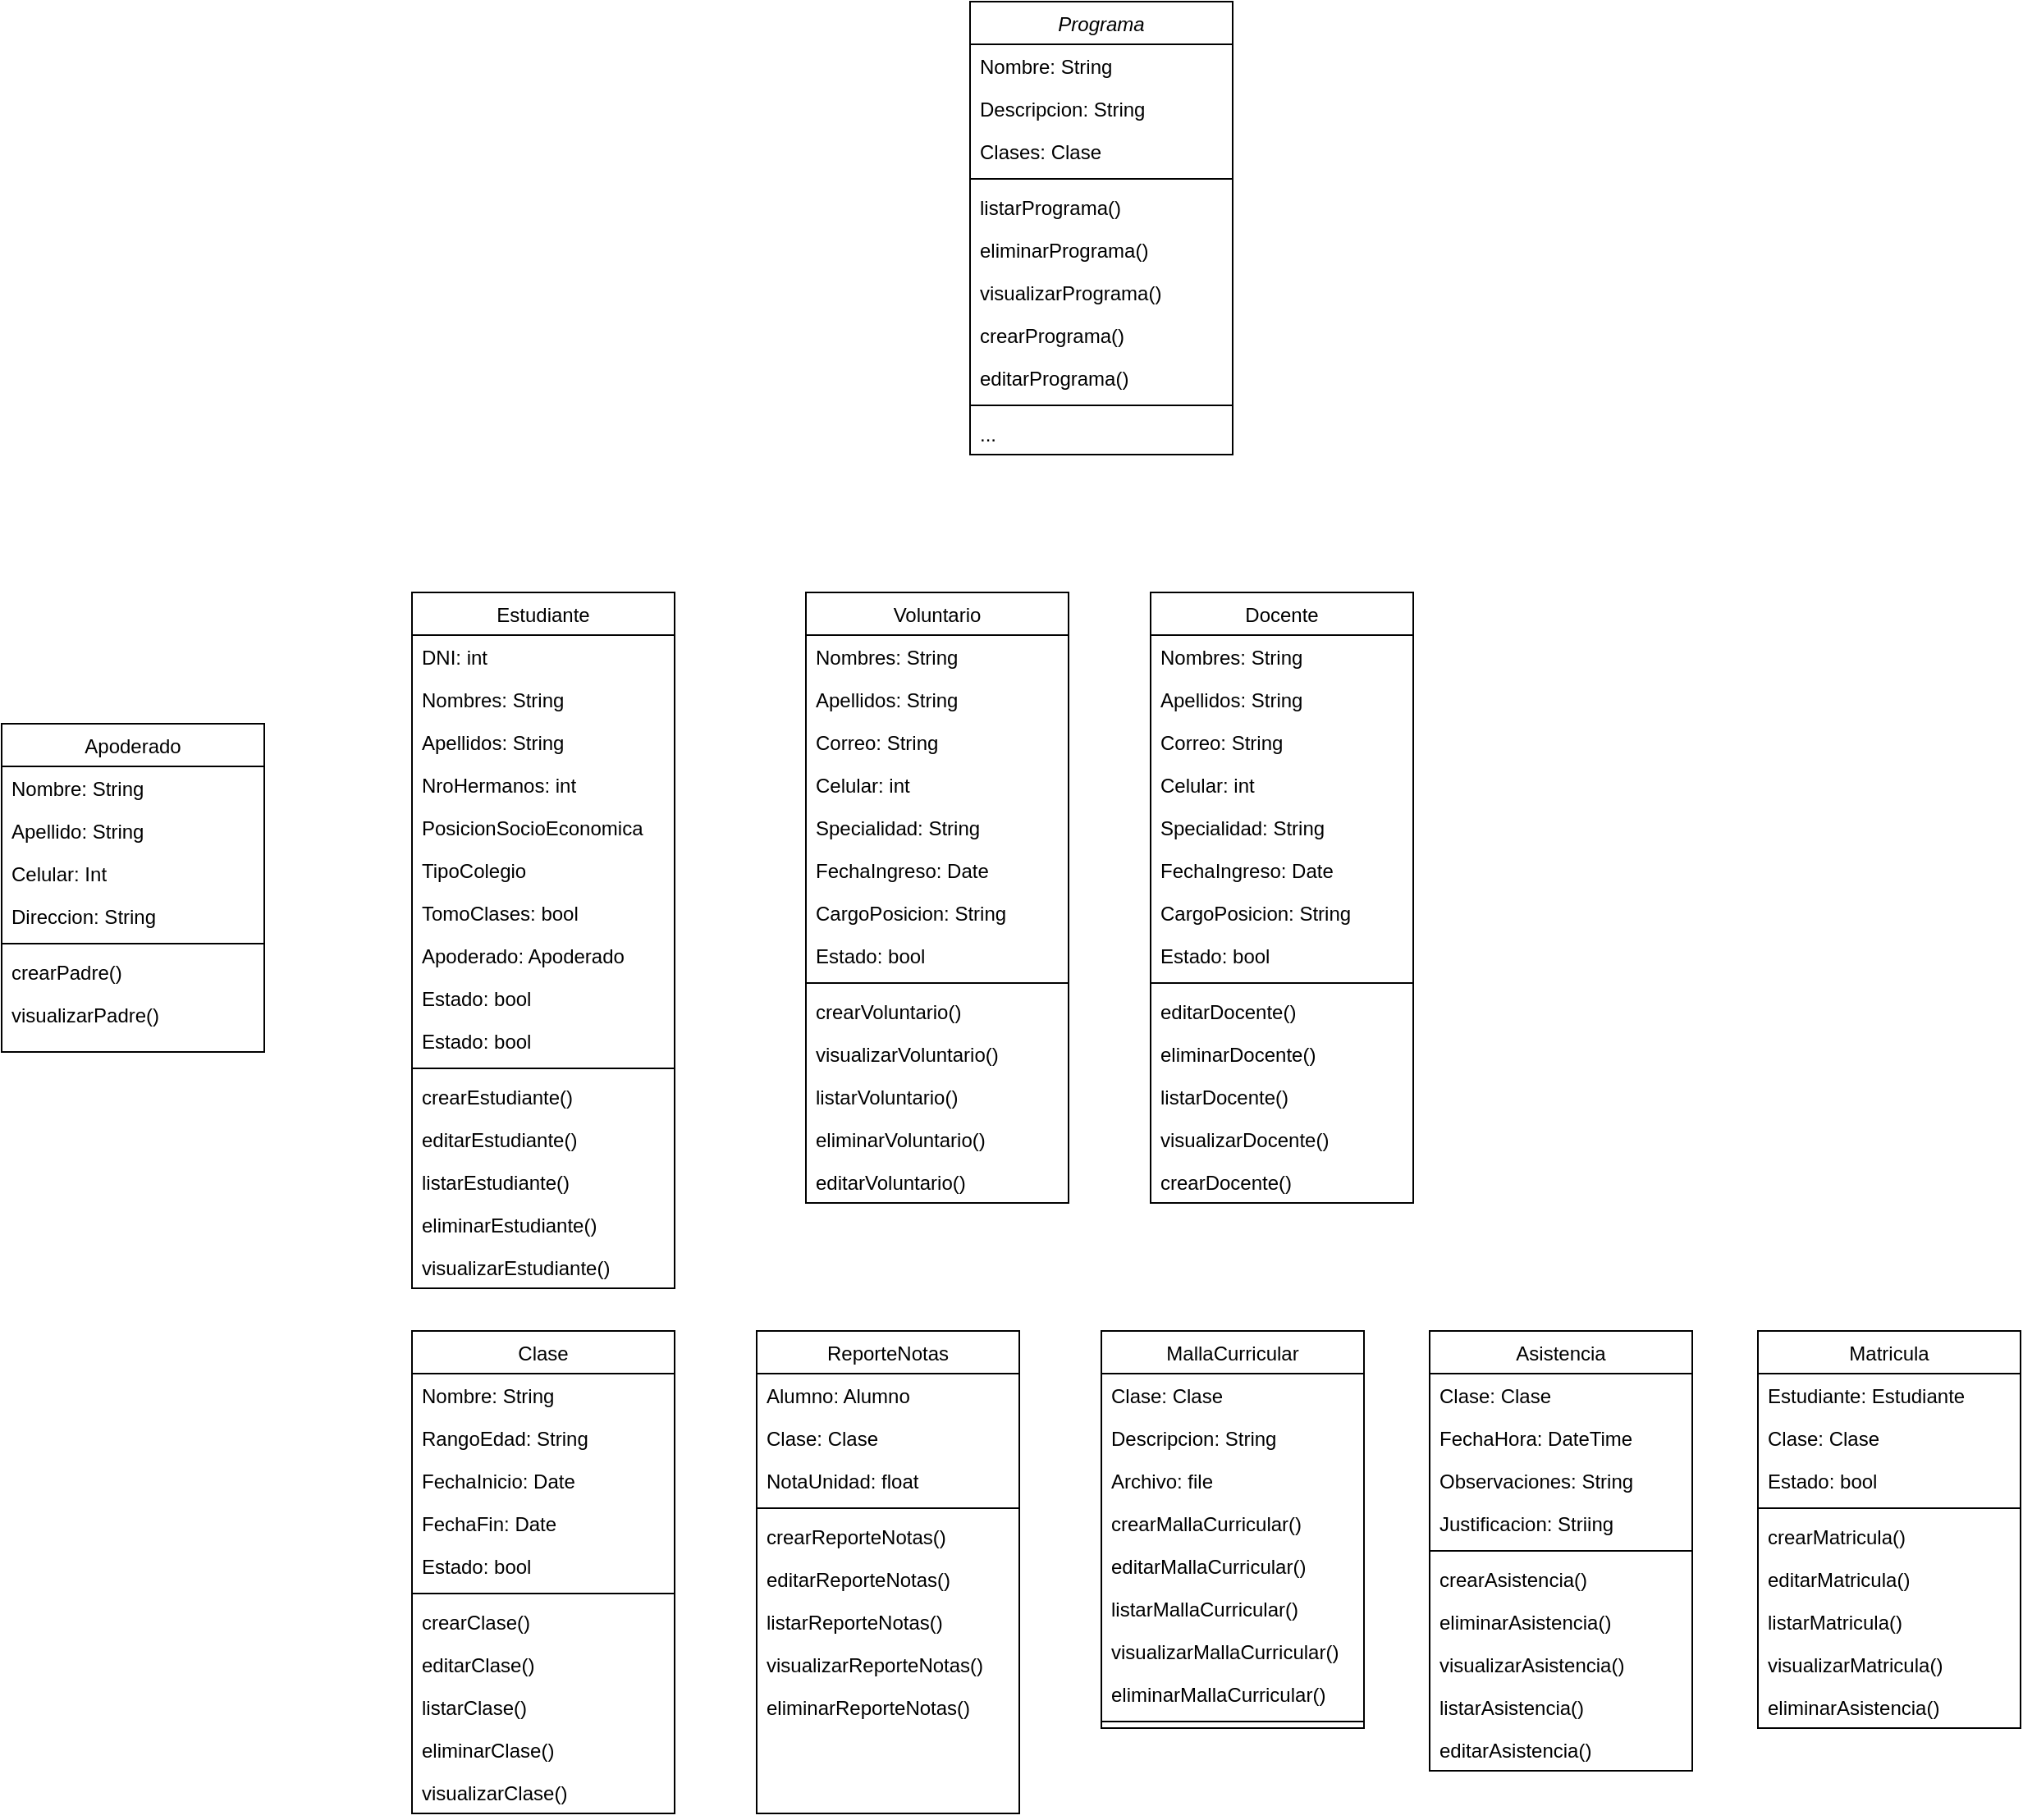 <mxfile version="22.1.7" type="github">
  <diagram id="C5RBs43oDa-KdzZeNtuy" name="Page-1">
    <mxGraphModel dx="1877" dy="1691" grid="1" gridSize="10" guides="1" tooltips="1" connect="1" arrows="1" fold="1" page="1" pageScale="1" pageWidth="827" pageHeight="1169" math="0" shadow="0">
      <root>
        <mxCell id="WIyWlLk6GJQsqaUBKTNV-0" />
        <mxCell id="WIyWlLk6GJQsqaUBKTNV-1" parent="WIyWlLk6GJQsqaUBKTNV-0" />
        <mxCell id="zkfFHV4jXpPFQw0GAbJ--0" value="Programa" style="swimlane;fontStyle=2;align=center;verticalAlign=top;childLayout=stackLayout;horizontal=1;startSize=26;horizontalStack=0;resizeParent=1;resizeLast=0;collapsible=1;marginBottom=0;rounded=0;shadow=0;strokeWidth=1;" parent="WIyWlLk6GJQsqaUBKTNV-1" vertex="1">
          <mxGeometry x="360" y="-110" width="160" height="276" as="geometry">
            <mxRectangle x="230" y="140" width="160" height="26" as="alternateBounds" />
          </mxGeometry>
        </mxCell>
        <mxCell id="zkfFHV4jXpPFQw0GAbJ--1" value="Nombre: String" style="text;align=left;verticalAlign=top;spacingLeft=4;spacingRight=4;overflow=hidden;rotatable=0;points=[[0,0.5],[1,0.5]];portConstraint=eastwest;" parent="zkfFHV4jXpPFQw0GAbJ--0" vertex="1">
          <mxGeometry y="26" width="160" height="26" as="geometry" />
        </mxCell>
        <mxCell id="zkfFHV4jXpPFQw0GAbJ--3" value="Descripcion: String" style="text;align=left;verticalAlign=top;spacingLeft=4;spacingRight=4;overflow=hidden;rotatable=0;points=[[0,0.5],[1,0.5]];portConstraint=eastwest;rounded=0;shadow=0;html=0;" parent="zkfFHV4jXpPFQw0GAbJ--0" vertex="1">
          <mxGeometry y="52" width="160" height="26" as="geometry" />
        </mxCell>
        <mxCell id="zkfFHV4jXpPFQw0GAbJ--2" value="Clases: Clase" style="text;align=left;verticalAlign=top;spacingLeft=4;spacingRight=4;overflow=hidden;rotatable=0;points=[[0,0.5],[1,0.5]];portConstraint=eastwest;rounded=0;shadow=0;html=0;" parent="zkfFHV4jXpPFQw0GAbJ--0" vertex="1">
          <mxGeometry y="78" width="160" height="26" as="geometry" />
        </mxCell>
        <mxCell id="zkfFHV4jXpPFQw0GAbJ--4" value="" style="line;html=1;strokeWidth=1;align=left;verticalAlign=middle;spacingTop=-1;spacingLeft=3;spacingRight=3;rotatable=0;labelPosition=right;points=[];portConstraint=eastwest;" parent="zkfFHV4jXpPFQw0GAbJ--0" vertex="1">
          <mxGeometry y="104" width="160" height="8" as="geometry" />
        </mxCell>
        <mxCell id="YdkDz7YXGPAaVxcvAb31-112" value="listarPrograma()" style="text;align=left;verticalAlign=top;spacingLeft=4;spacingRight=4;overflow=hidden;rotatable=0;points=[[0,0.5],[1,0.5]];portConstraint=eastwest;" vertex="1" parent="zkfFHV4jXpPFQw0GAbJ--0">
          <mxGeometry y="112" width="160" height="26" as="geometry" />
        </mxCell>
        <mxCell id="YdkDz7YXGPAaVxcvAb31-111" value="eliminarPrograma()" style="text;align=left;verticalAlign=top;spacingLeft=4;spacingRight=4;overflow=hidden;rotatable=0;points=[[0,0.5],[1,0.5]];portConstraint=eastwest;" vertex="1" parent="zkfFHV4jXpPFQw0GAbJ--0">
          <mxGeometry y="138" width="160" height="26" as="geometry" />
        </mxCell>
        <mxCell id="YdkDz7YXGPAaVxcvAb31-113" value="visualizarPrograma()" style="text;align=left;verticalAlign=top;spacingLeft=4;spacingRight=4;overflow=hidden;rotatable=0;points=[[0,0.5],[1,0.5]];portConstraint=eastwest;" vertex="1" parent="zkfFHV4jXpPFQw0GAbJ--0">
          <mxGeometry y="164" width="160" height="26" as="geometry" />
        </mxCell>
        <mxCell id="zkfFHV4jXpPFQw0GAbJ--5" value="crearPrograma()" style="text;align=left;verticalAlign=top;spacingLeft=4;spacingRight=4;overflow=hidden;rotatable=0;points=[[0,0.5],[1,0.5]];portConstraint=eastwest;" parent="zkfFHV4jXpPFQw0GAbJ--0" vertex="1">
          <mxGeometry y="190" width="160" height="26" as="geometry" />
        </mxCell>
        <mxCell id="YdkDz7YXGPAaVxcvAb31-110" value="editarPrograma()" style="text;align=left;verticalAlign=top;spacingLeft=4;spacingRight=4;overflow=hidden;rotatable=0;points=[[0,0.5],[1,0.5]];portConstraint=eastwest;" vertex="1" parent="zkfFHV4jXpPFQw0GAbJ--0">
          <mxGeometry y="216" width="160" height="26" as="geometry" />
        </mxCell>
        <mxCell id="YdkDz7YXGPAaVxcvAb31-114" value="" style="line;html=1;strokeWidth=1;align=left;verticalAlign=middle;spacingTop=-1;spacingLeft=3;spacingRight=3;rotatable=0;labelPosition=right;points=[];portConstraint=eastwest;" vertex="1" parent="zkfFHV4jXpPFQw0GAbJ--0">
          <mxGeometry y="242" width="160" height="8" as="geometry" />
        </mxCell>
        <mxCell id="YdkDz7YXGPAaVxcvAb31-115" value="..." style="text;align=left;verticalAlign=top;spacingLeft=4;spacingRight=4;overflow=hidden;rotatable=0;points=[[0,0.5],[1,0.5]];portConstraint=eastwest;" vertex="1" parent="zkfFHV4jXpPFQw0GAbJ--0">
          <mxGeometry y="250" width="160" height="26" as="geometry" />
        </mxCell>
        <mxCell id="zkfFHV4jXpPFQw0GAbJ--6" value="Estudiante" style="swimlane;fontStyle=0;align=center;verticalAlign=top;childLayout=stackLayout;horizontal=1;startSize=26;horizontalStack=0;resizeParent=1;resizeLast=0;collapsible=1;marginBottom=0;rounded=0;shadow=0;strokeWidth=1;" parent="WIyWlLk6GJQsqaUBKTNV-1" vertex="1">
          <mxGeometry x="20" y="250" width="160" height="424" as="geometry">
            <mxRectangle x="20" y="250" width="160" height="26" as="alternateBounds" />
          </mxGeometry>
        </mxCell>
        <mxCell id="YdkDz7YXGPAaVxcvAb31-109" value="DNI: int" style="text;align=left;verticalAlign=top;spacingLeft=4;spacingRight=4;overflow=hidden;rotatable=0;points=[[0,0.5],[1,0.5]];portConstraint=eastwest;" vertex="1" parent="zkfFHV4jXpPFQw0GAbJ--6">
          <mxGeometry y="26" width="160" height="26" as="geometry" />
        </mxCell>
        <mxCell id="zkfFHV4jXpPFQw0GAbJ--7" value="Nombres: String" style="text;align=left;verticalAlign=top;spacingLeft=4;spacingRight=4;overflow=hidden;rotatable=0;points=[[0,0.5],[1,0.5]];portConstraint=eastwest;" parent="zkfFHV4jXpPFQw0GAbJ--6" vertex="1">
          <mxGeometry y="52" width="160" height="26" as="geometry" />
        </mxCell>
        <mxCell id="YdkDz7YXGPAaVxcvAb31-14" value="Apellidos: String" style="text;align=left;verticalAlign=top;spacingLeft=4;spacingRight=4;overflow=hidden;rotatable=0;points=[[0,0.5],[1,0.5]];portConstraint=eastwest;rounded=0;shadow=0;html=0;" vertex="1" parent="zkfFHV4jXpPFQw0GAbJ--6">
          <mxGeometry y="78" width="160" height="26" as="geometry" />
        </mxCell>
        <mxCell id="YdkDz7YXGPAaVxcvAb31-13" value="NroHermanos: int" style="text;align=left;verticalAlign=top;spacingLeft=4;spacingRight=4;overflow=hidden;rotatable=0;points=[[0,0.5],[1,0.5]];portConstraint=eastwest;rounded=0;shadow=0;html=0;" vertex="1" parent="zkfFHV4jXpPFQw0GAbJ--6">
          <mxGeometry y="104" width="160" height="26" as="geometry" />
        </mxCell>
        <mxCell id="YdkDz7YXGPAaVxcvAb31-15" value="PosicionSocioEconomica" style="text;align=left;verticalAlign=top;spacingLeft=4;spacingRight=4;overflow=hidden;rotatable=0;points=[[0,0.5],[1,0.5]];portConstraint=eastwest;rounded=0;shadow=0;html=0;" vertex="1" parent="zkfFHV4jXpPFQw0GAbJ--6">
          <mxGeometry y="130" width="160" height="26" as="geometry" />
        </mxCell>
        <mxCell id="zkfFHV4jXpPFQw0GAbJ--8" value="TipoColegio" style="text;align=left;verticalAlign=top;spacingLeft=4;spacingRight=4;overflow=hidden;rotatable=0;points=[[0,0.5],[1,0.5]];portConstraint=eastwest;rounded=0;shadow=0;html=0;" parent="zkfFHV4jXpPFQw0GAbJ--6" vertex="1">
          <mxGeometry y="156" width="160" height="26" as="geometry" />
        </mxCell>
        <mxCell id="YdkDz7YXGPAaVxcvAb31-17" value="TomoClases: bool" style="text;align=left;verticalAlign=top;spacingLeft=4;spacingRight=4;overflow=hidden;rotatable=0;points=[[0,0.5],[1,0.5]];portConstraint=eastwest;rounded=0;shadow=0;html=0;" vertex="1" parent="zkfFHV4jXpPFQw0GAbJ--6">
          <mxGeometry y="182" width="160" height="26" as="geometry" />
        </mxCell>
        <mxCell id="YdkDz7YXGPAaVxcvAb31-18" value="Apoderado: Apoderado" style="text;align=left;verticalAlign=top;spacingLeft=4;spacingRight=4;overflow=hidden;rotatable=0;points=[[0,0.5],[1,0.5]];portConstraint=eastwest;rounded=0;shadow=0;html=0;" vertex="1" parent="zkfFHV4jXpPFQw0GAbJ--6">
          <mxGeometry y="208" width="160" height="26" as="geometry" />
        </mxCell>
        <mxCell id="YdkDz7YXGPAaVxcvAb31-19" value="Estado: bool" style="text;align=left;verticalAlign=top;spacingLeft=4;spacingRight=4;overflow=hidden;rotatable=0;points=[[0,0.5],[1,0.5]];portConstraint=eastwest;rounded=0;shadow=0;html=0;" vertex="1" parent="zkfFHV4jXpPFQw0GAbJ--6">
          <mxGeometry y="234" width="160" height="26" as="geometry" />
        </mxCell>
        <mxCell id="YdkDz7YXGPAaVxcvAb31-140" value="Estado: bool" style="text;align=left;verticalAlign=top;spacingLeft=4;spacingRight=4;overflow=hidden;rotatable=0;points=[[0,0.5],[1,0.5]];portConstraint=eastwest;rounded=0;shadow=0;html=0;" vertex="1" parent="zkfFHV4jXpPFQw0GAbJ--6">
          <mxGeometry y="260" width="160" height="26" as="geometry" />
        </mxCell>
        <mxCell id="zkfFHV4jXpPFQw0GAbJ--9" value="" style="line;html=1;strokeWidth=1;align=left;verticalAlign=middle;spacingTop=-1;spacingLeft=3;spacingRight=3;rotatable=0;labelPosition=right;points=[];portConstraint=eastwest;" parent="zkfFHV4jXpPFQw0GAbJ--6" vertex="1">
          <mxGeometry y="286" width="160" height="8" as="geometry" />
        </mxCell>
        <mxCell id="YdkDz7YXGPAaVxcvAb31-120" value="crearEstudiante()" style="text;align=left;verticalAlign=top;spacingLeft=4;spacingRight=4;overflow=hidden;rotatable=0;points=[[0,0.5],[1,0.5]];portConstraint=eastwest;" vertex="1" parent="zkfFHV4jXpPFQw0GAbJ--6">
          <mxGeometry y="294" width="160" height="26" as="geometry" />
        </mxCell>
        <mxCell id="YdkDz7YXGPAaVxcvAb31-122" value="editarEstudiante()" style="text;align=left;verticalAlign=top;spacingLeft=4;spacingRight=4;overflow=hidden;rotatable=0;points=[[0,0.5],[1,0.5]];portConstraint=eastwest;" vertex="1" parent="zkfFHV4jXpPFQw0GAbJ--6">
          <mxGeometry y="320" width="160" height="26" as="geometry" />
        </mxCell>
        <mxCell id="zkfFHV4jXpPFQw0GAbJ--11" value="listarEstudiante()" style="text;align=left;verticalAlign=top;spacingLeft=4;spacingRight=4;overflow=hidden;rotatable=0;points=[[0,0.5],[1,0.5]];portConstraint=eastwest;" parent="zkfFHV4jXpPFQw0GAbJ--6" vertex="1">
          <mxGeometry y="346" width="160" height="26" as="geometry" />
        </mxCell>
        <mxCell id="YdkDz7YXGPAaVxcvAb31-121" value="eliminarEstudiante()" style="text;align=left;verticalAlign=top;spacingLeft=4;spacingRight=4;overflow=hidden;rotatable=0;points=[[0,0.5],[1,0.5]];portConstraint=eastwest;" vertex="1" parent="zkfFHV4jXpPFQw0GAbJ--6">
          <mxGeometry y="372" width="160" height="26" as="geometry" />
        </mxCell>
        <mxCell id="YdkDz7YXGPAaVxcvAb31-124" value="visualizarEstudiante()" style="text;align=left;verticalAlign=top;spacingLeft=4;spacingRight=4;overflow=hidden;rotatable=0;points=[[0,0.5],[1,0.5]];portConstraint=eastwest;" vertex="1" parent="zkfFHV4jXpPFQw0GAbJ--6">
          <mxGeometry y="398" width="160" height="26" as="geometry" />
        </mxCell>
        <mxCell id="zkfFHV4jXpPFQw0GAbJ--17" value="Clase" style="swimlane;fontStyle=0;align=center;verticalAlign=top;childLayout=stackLayout;horizontal=1;startSize=26;horizontalStack=0;resizeParent=1;resizeLast=0;collapsible=1;marginBottom=0;rounded=0;shadow=0;strokeWidth=1;" parent="WIyWlLk6GJQsqaUBKTNV-1" vertex="1">
          <mxGeometry x="20" y="700" width="160" height="294" as="geometry">
            <mxRectangle x="550" y="140" width="160" height="26" as="alternateBounds" />
          </mxGeometry>
        </mxCell>
        <mxCell id="zkfFHV4jXpPFQw0GAbJ--18" value="Nombre: String" style="text;align=left;verticalAlign=top;spacingLeft=4;spacingRight=4;overflow=hidden;rotatable=0;points=[[0,0.5],[1,0.5]];portConstraint=eastwest;" parent="zkfFHV4jXpPFQw0GAbJ--17" vertex="1">
          <mxGeometry y="26" width="160" height="26" as="geometry" />
        </mxCell>
        <mxCell id="zkfFHV4jXpPFQw0GAbJ--19" value="RangoEdad: String" style="text;align=left;verticalAlign=top;spacingLeft=4;spacingRight=4;overflow=hidden;rotatable=0;points=[[0,0.5],[1,0.5]];portConstraint=eastwest;rounded=0;shadow=0;html=0;" parent="zkfFHV4jXpPFQw0GAbJ--17" vertex="1">
          <mxGeometry y="52" width="160" height="26" as="geometry" />
        </mxCell>
        <mxCell id="zkfFHV4jXpPFQw0GAbJ--20" value="FechaInicio: Date" style="text;align=left;verticalAlign=top;spacingLeft=4;spacingRight=4;overflow=hidden;rotatable=0;points=[[0,0.5],[1,0.5]];portConstraint=eastwest;rounded=0;shadow=0;html=0;" parent="zkfFHV4jXpPFQw0GAbJ--17" vertex="1">
          <mxGeometry y="78" width="160" height="26" as="geometry" />
        </mxCell>
        <mxCell id="zkfFHV4jXpPFQw0GAbJ--21" value="FechaFin: Date" style="text;align=left;verticalAlign=top;spacingLeft=4;spacingRight=4;overflow=hidden;rotatable=0;points=[[0,0.5],[1,0.5]];portConstraint=eastwest;rounded=0;shadow=0;html=0;" parent="zkfFHV4jXpPFQw0GAbJ--17" vertex="1">
          <mxGeometry y="104" width="160" height="26" as="geometry" />
        </mxCell>
        <mxCell id="zkfFHV4jXpPFQw0GAbJ--22" value="Estado: bool" style="text;align=left;verticalAlign=top;spacingLeft=4;spacingRight=4;overflow=hidden;rotatable=0;points=[[0,0.5],[1,0.5]];portConstraint=eastwest;rounded=0;shadow=0;html=0;" parent="zkfFHV4jXpPFQw0GAbJ--17" vertex="1">
          <mxGeometry y="130" width="160" height="26" as="geometry" />
        </mxCell>
        <mxCell id="zkfFHV4jXpPFQw0GAbJ--23" value="" style="line;html=1;strokeWidth=1;align=left;verticalAlign=middle;spacingTop=-1;spacingLeft=3;spacingRight=3;rotatable=0;labelPosition=right;points=[];portConstraint=eastwest;" parent="zkfFHV4jXpPFQw0GAbJ--17" vertex="1">
          <mxGeometry y="156" width="160" height="8" as="geometry" />
        </mxCell>
        <mxCell id="YdkDz7YXGPAaVxcvAb31-141" value="crearClase()" style="text;align=left;verticalAlign=top;spacingLeft=4;spacingRight=4;overflow=hidden;rotatable=0;points=[[0,0.5],[1,0.5]];portConstraint=eastwest;" vertex="1" parent="zkfFHV4jXpPFQw0GAbJ--17">
          <mxGeometry y="164" width="160" height="26" as="geometry" />
        </mxCell>
        <mxCell id="YdkDz7YXGPAaVxcvAb31-142" value="editarClase()" style="text;align=left;verticalAlign=top;spacingLeft=4;spacingRight=4;overflow=hidden;rotatable=0;points=[[0,0.5],[1,0.5]];portConstraint=eastwest;" vertex="1" parent="zkfFHV4jXpPFQw0GAbJ--17">
          <mxGeometry y="190" width="160" height="26" as="geometry" />
        </mxCell>
        <mxCell id="YdkDz7YXGPAaVxcvAb31-143" value="listarClase()" style="text;align=left;verticalAlign=top;spacingLeft=4;spacingRight=4;overflow=hidden;rotatable=0;points=[[0,0.5],[1,0.5]];portConstraint=eastwest;" vertex="1" parent="zkfFHV4jXpPFQw0GAbJ--17">
          <mxGeometry y="216" width="160" height="26" as="geometry" />
        </mxCell>
        <mxCell id="YdkDz7YXGPAaVxcvAb31-144" value="eliminarClase()" style="text;align=left;verticalAlign=top;spacingLeft=4;spacingRight=4;overflow=hidden;rotatable=0;points=[[0,0.5],[1,0.5]];portConstraint=eastwest;" vertex="1" parent="zkfFHV4jXpPFQw0GAbJ--17">
          <mxGeometry y="242" width="160" height="26" as="geometry" />
        </mxCell>
        <mxCell id="YdkDz7YXGPAaVxcvAb31-145" value="visualizarClase()" style="text;align=left;verticalAlign=top;spacingLeft=4;spacingRight=4;overflow=hidden;rotatable=0;points=[[0,0.5],[1,0.5]];portConstraint=eastwest;" vertex="1" parent="zkfFHV4jXpPFQw0GAbJ--17">
          <mxGeometry y="268" width="160" height="26" as="geometry" />
        </mxCell>
        <mxCell id="YdkDz7YXGPAaVxcvAb31-0" value="Voluntario" style="swimlane;fontStyle=0;align=center;verticalAlign=top;childLayout=stackLayout;horizontal=1;startSize=26;horizontalStack=0;resizeParent=1;resizeLast=0;collapsible=1;marginBottom=0;rounded=0;shadow=0;strokeWidth=1;" vertex="1" parent="WIyWlLk6GJQsqaUBKTNV-1">
          <mxGeometry x="260" y="250" width="160" height="372" as="geometry">
            <mxRectangle x="130" y="380" width="160" height="26" as="alternateBounds" />
          </mxGeometry>
        </mxCell>
        <mxCell id="YdkDz7YXGPAaVxcvAb31-1" value="Nombres: String" style="text;align=left;verticalAlign=top;spacingLeft=4;spacingRight=4;overflow=hidden;rotatable=0;points=[[0,0.5],[1,0.5]];portConstraint=eastwest;" vertex="1" parent="YdkDz7YXGPAaVxcvAb31-0">
          <mxGeometry y="26" width="160" height="26" as="geometry" />
        </mxCell>
        <mxCell id="YdkDz7YXGPAaVxcvAb31-2" value="Apellidos: String" style="text;align=left;verticalAlign=top;spacingLeft=4;spacingRight=4;overflow=hidden;rotatable=0;points=[[0,0.5],[1,0.5]];portConstraint=eastwest;rounded=0;shadow=0;html=0;" vertex="1" parent="YdkDz7YXGPAaVxcvAb31-0">
          <mxGeometry y="52" width="160" height="26" as="geometry" />
        </mxCell>
        <mxCell id="YdkDz7YXGPAaVxcvAb31-84" value="Correo: String" style="text;align=left;verticalAlign=top;spacingLeft=4;spacingRight=4;overflow=hidden;rotatable=0;points=[[0,0.5],[1,0.5]];portConstraint=eastwest;rounded=0;shadow=0;html=0;" vertex="1" parent="YdkDz7YXGPAaVxcvAb31-0">
          <mxGeometry y="78" width="160" height="26" as="geometry" />
        </mxCell>
        <mxCell id="YdkDz7YXGPAaVxcvAb31-88" value="Celular: int" style="text;align=left;verticalAlign=top;spacingLeft=4;spacingRight=4;overflow=hidden;rotatable=0;points=[[0,0.5],[1,0.5]];portConstraint=eastwest;rounded=0;shadow=0;html=0;" vertex="1" parent="YdkDz7YXGPAaVxcvAb31-0">
          <mxGeometry y="104" width="160" height="26" as="geometry" />
        </mxCell>
        <mxCell id="YdkDz7YXGPAaVxcvAb31-86" value="Specialidad: String" style="text;align=left;verticalAlign=top;spacingLeft=4;spacingRight=4;overflow=hidden;rotatable=0;points=[[0,0.5],[1,0.5]];portConstraint=eastwest;rounded=0;shadow=0;html=0;" vertex="1" parent="YdkDz7YXGPAaVxcvAb31-0">
          <mxGeometry y="130" width="160" height="26" as="geometry" />
        </mxCell>
        <mxCell id="YdkDz7YXGPAaVxcvAb31-87" value="FechaIngreso: Date" style="text;align=left;verticalAlign=top;spacingLeft=4;spacingRight=4;overflow=hidden;rotatable=0;points=[[0,0.5],[1,0.5]];portConstraint=eastwest;rounded=0;shadow=0;html=0;" vertex="1" parent="YdkDz7YXGPAaVxcvAb31-0">
          <mxGeometry y="156" width="160" height="26" as="geometry" />
        </mxCell>
        <mxCell id="YdkDz7YXGPAaVxcvAb31-89" value="CargoPosicion: String" style="text;align=left;verticalAlign=top;spacingLeft=4;spacingRight=4;overflow=hidden;rotatable=0;points=[[0,0.5],[1,0.5]];portConstraint=eastwest;rounded=0;shadow=0;html=0;" vertex="1" parent="YdkDz7YXGPAaVxcvAb31-0">
          <mxGeometry y="182" width="160" height="26" as="geometry" />
        </mxCell>
        <mxCell id="YdkDz7YXGPAaVxcvAb31-85" value="Estado: bool" style="text;align=left;verticalAlign=top;spacingLeft=4;spacingRight=4;overflow=hidden;rotatable=0;points=[[0,0.5],[1,0.5]];portConstraint=eastwest;rounded=0;shadow=0;html=0;" vertex="1" parent="YdkDz7YXGPAaVxcvAb31-0">
          <mxGeometry y="208" width="160" height="26" as="geometry" />
        </mxCell>
        <mxCell id="YdkDz7YXGPAaVxcvAb31-3" value="" style="line;html=1;strokeWidth=1;align=left;verticalAlign=middle;spacingTop=-1;spacingLeft=3;spacingRight=3;rotatable=0;labelPosition=right;points=[];portConstraint=eastwest;" vertex="1" parent="YdkDz7YXGPAaVxcvAb31-0">
          <mxGeometry y="234" width="160" height="8" as="geometry" />
        </mxCell>
        <mxCell id="YdkDz7YXGPAaVxcvAb31-125" value="crearVoluntario()" style="text;align=left;verticalAlign=top;spacingLeft=4;spacingRight=4;overflow=hidden;rotatable=0;points=[[0,0.5],[1,0.5]];portConstraint=eastwest;" vertex="1" parent="YdkDz7YXGPAaVxcvAb31-0">
          <mxGeometry y="242" width="160" height="26" as="geometry" />
        </mxCell>
        <mxCell id="YdkDz7YXGPAaVxcvAb31-129" value="visualizarVoluntario()" style="text;align=left;verticalAlign=top;spacingLeft=4;spacingRight=4;overflow=hidden;rotatable=0;points=[[0,0.5],[1,0.5]];portConstraint=eastwest;" vertex="1" parent="YdkDz7YXGPAaVxcvAb31-0">
          <mxGeometry y="268" width="160" height="26" as="geometry" />
        </mxCell>
        <mxCell id="YdkDz7YXGPAaVxcvAb31-127" value="listarVoluntario()" style="text;align=left;verticalAlign=top;spacingLeft=4;spacingRight=4;overflow=hidden;rotatable=0;points=[[0,0.5],[1,0.5]];portConstraint=eastwest;" vertex="1" parent="YdkDz7YXGPAaVxcvAb31-0">
          <mxGeometry y="294" width="160" height="26" as="geometry" />
        </mxCell>
        <mxCell id="YdkDz7YXGPAaVxcvAb31-128" value="eliminarVoluntario()" style="text;align=left;verticalAlign=top;spacingLeft=4;spacingRight=4;overflow=hidden;rotatable=0;points=[[0,0.5],[1,0.5]];portConstraint=eastwest;" vertex="1" parent="YdkDz7YXGPAaVxcvAb31-0">
          <mxGeometry y="320" width="160" height="26" as="geometry" />
        </mxCell>
        <mxCell id="YdkDz7YXGPAaVxcvAb31-126" value="editarVoluntario()" style="text;align=left;verticalAlign=top;spacingLeft=4;spacingRight=4;overflow=hidden;rotatable=0;points=[[0,0.5],[1,0.5]];portConstraint=eastwest;" vertex="1" parent="YdkDz7YXGPAaVxcvAb31-0">
          <mxGeometry y="346" width="160" height="26" as="geometry" />
        </mxCell>
        <mxCell id="YdkDz7YXGPAaVxcvAb31-20" value="ReporteNotas" style="swimlane;fontStyle=0;align=center;verticalAlign=top;childLayout=stackLayout;horizontal=1;startSize=26;horizontalStack=0;resizeParent=1;resizeLast=0;collapsible=1;marginBottom=0;rounded=0;shadow=0;strokeWidth=1;" vertex="1" parent="WIyWlLk6GJQsqaUBKTNV-1">
          <mxGeometry x="230" y="700" width="160" height="294" as="geometry">
            <mxRectangle x="130" y="380" width="160" height="26" as="alternateBounds" />
          </mxGeometry>
        </mxCell>
        <mxCell id="YdkDz7YXGPAaVxcvAb31-21" value="Alumno: Alumno" style="text;align=left;verticalAlign=top;spacingLeft=4;spacingRight=4;overflow=hidden;rotatable=0;points=[[0,0.5],[1,0.5]];portConstraint=eastwest;" vertex="1" parent="YdkDz7YXGPAaVxcvAb31-20">
          <mxGeometry y="26" width="160" height="26" as="geometry" />
        </mxCell>
        <mxCell id="YdkDz7YXGPAaVxcvAb31-22" value="Clase: Clase" style="text;align=left;verticalAlign=top;spacingLeft=4;spacingRight=4;overflow=hidden;rotatable=0;points=[[0,0.5],[1,0.5]];portConstraint=eastwest;rounded=0;shadow=0;html=0;" vertex="1" parent="YdkDz7YXGPAaVxcvAb31-20">
          <mxGeometry y="52" width="160" height="26" as="geometry" />
        </mxCell>
        <mxCell id="YdkDz7YXGPAaVxcvAb31-103" value="NotaUnidad: float" style="text;align=left;verticalAlign=top;spacingLeft=4;spacingRight=4;overflow=hidden;rotatable=0;points=[[0,0.5],[1,0.5]];portConstraint=eastwest;rounded=0;shadow=0;html=0;" vertex="1" parent="YdkDz7YXGPAaVxcvAb31-20">
          <mxGeometry y="78" width="160" height="26" as="geometry" />
        </mxCell>
        <mxCell id="YdkDz7YXGPAaVxcvAb31-23" value="" style="line;html=1;strokeWidth=1;align=left;verticalAlign=middle;spacingTop=-1;spacingLeft=3;spacingRight=3;rotatable=0;labelPosition=right;points=[];portConstraint=eastwest;" vertex="1" parent="YdkDz7YXGPAaVxcvAb31-20">
          <mxGeometry y="104" width="160" height="8" as="geometry" />
        </mxCell>
        <mxCell id="YdkDz7YXGPAaVxcvAb31-146" value="crearReporteNotas()" style="text;align=left;verticalAlign=top;spacingLeft=4;spacingRight=4;overflow=hidden;rotatable=0;points=[[0,0.5],[1,0.5]];portConstraint=eastwest;" vertex="1" parent="YdkDz7YXGPAaVxcvAb31-20">
          <mxGeometry y="112" width="160" height="26" as="geometry" />
        </mxCell>
        <mxCell id="YdkDz7YXGPAaVxcvAb31-147" value="editarReporteNotas()" style="text;align=left;verticalAlign=top;spacingLeft=4;spacingRight=4;overflow=hidden;rotatable=0;points=[[0,0.5],[1,0.5]];portConstraint=eastwest;" vertex="1" parent="YdkDz7YXGPAaVxcvAb31-20">
          <mxGeometry y="138" width="160" height="26" as="geometry" />
        </mxCell>
        <mxCell id="YdkDz7YXGPAaVxcvAb31-148" value="listarReporteNotas()" style="text;align=left;verticalAlign=top;spacingLeft=4;spacingRight=4;overflow=hidden;rotatable=0;points=[[0,0.5],[1,0.5]];portConstraint=eastwest;" vertex="1" parent="YdkDz7YXGPAaVxcvAb31-20">
          <mxGeometry y="164" width="160" height="26" as="geometry" />
        </mxCell>
        <mxCell id="YdkDz7YXGPAaVxcvAb31-150" value="visualizarReporteNotas()" style="text;align=left;verticalAlign=top;spacingLeft=4;spacingRight=4;overflow=hidden;rotatable=0;points=[[0,0.5],[1,0.5]];portConstraint=eastwest;" vertex="1" parent="YdkDz7YXGPAaVxcvAb31-20">
          <mxGeometry y="190" width="160" height="26" as="geometry" />
        </mxCell>
        <mxCell id="YdkDz7YXGPAaVxcvAb31-149" value="eliminarReporteNotas()" style="text;align=left;verticalAlign=top;spacingLeft=4;spacingRight=4;overflow=hidden;rotatable=0;points=[[0,0.5],[1,0.5]];portConstraint=eastwest;" vertex="1" parent="YdkDz7YXGPAaVxcvAb31-20">
          <mxGeometry y="216" width="160" height="26" as="geometry" />
        </mxCell>
        <mxCell id="YdkDz7YXGPAaVxcvAb31-26" value="MallaCurricular" style="swimlane;fontStyle=0;align=center;verticalAlign=top;childLayout=stackLayout;horizontal=1;startSize=26;horizontalStack=0;resizeParent=1;resizeLast=0;collapsible=1;marginBottom=0;rounded=0;shadow=0;strokeWidth=1;" vertex="1" parent="WIyWlLk6GJQsqaUBKTNV-1">
          <mxGeometry x="440" y="700" width="160" height="242" as="geometry">
            <mxRectangle x="130" y="380" width="160" height="26" as="alternateBounds" />
          </mxGeometry>
        </mxCell>
        <mxCell id="YdkDz7YXGPAaVxcvAb31-27" value="Clase: Clase" style="text;align=left;verticalAlign=top;spacingLeft=4;spacingRight=4;overflow=hidden;rotatable=0;points=[[0,0.5],[1,0.5]];portConstraint=eastwest;" vertex="1" parent="YdkDz7YXGPAaVxcvAb31-26">
          <mxGeometry y="26" width="160" height="26" as="geometry" />
        </mxCell>
        <mxCell id="YdkDz7YXGPAaVxcvAb31-104" value="Descripcion: String" style="text;align=left;verticalAlign=top;spacingLeft=4;spacingRight=4;overflow=hidden;rotatable=0;points=[[0,0.5],[1,0.5]];portConstraint=eastwest;rounded=0;shadow=0;html=0;" vertex="1" parent="YdkDz7YXGPAaVxcvAb31-26">
          <mxGeometry y="52" width="160" height="26" as="geometry" />
        </mxCell>
        <mxCell id="YdkDz7YXGPAaVxcvAb31-28" value="Archivo: file" style="text;align=left;verticalAlign=top;spacingLeft=4;spacingRight=4;overflow=hidden;rotatable=0;points=[[0,0.5],[1,0.5]];portConstraint=eastwest;rounded=0;shadow=0;html=0;" vertex="1" parent="YdkDz7YXGPAaVxcvAb31-26">
          <mxGeometry y="78" width="160" height="26" as="geometry" />
        </mxCell>
        <mxCell id="YdkDz7YXGPAaVxcvAb31-151" value="crearMallaCurricular()" style="text;align=left;verticalAlign=top;spacingLeft=4;spacingRight=4;overflow=hidden;rotatable=0;points=[[0,0.5],[1,0.5]];portConstraint=eastwest;" vertex="1" parent="YdkDz7YXGPAaVxcvAb31-26">
          <mxGeometry y="104" width="160" height="26" as="geometry" />
        </mxCell>
        <mxCell id="YdkDz7YXGPAaVxcvAb31-152" value="editarMallaCurricular()" style="text;align=left;verticalAlign=top;spacingLeft=4;spacingRight=4;overflow=hidden;rotatable=0;points=[[0,0.5],[1,0.5]];portConstraint=eastwest;" vertex="1" parent="YdkDz7YXGPAaVxcvAb31-26">
          <mxGeometry y="130" width="160" height="26" as="geometry" />
        </mxCell>
        <mxCell id="YdkDz7YXGPAaVxcvAb31-153" value="listarMallaCurricular()" style="text;align=left;verticalAlign=top;spacingLeft=4;spacingRight=4;overflow=hidden;rotatable=0;points=[[0,0.5],[1,0.5]];portConstraint=eastwest;" vertex="1" parent="YdkDz7YXGPAaVxcvAb31-26">
          <mxGeometry y="156" width="160" height="26" as="geometry" />
        </mxCell>
        <mxCell id="YdkDz7YXGPAaVxcvAb31-155" value="visualizarMallaCurricular()" style="text;align=left;verticalAlign=top;spacingLeft=4;spacingRight=4;overflow=hidden;rotatable=0;points=[[0,0.5],[1,0.5]];portConstraint=eastwest;" vertex="1" parent="YdkDz7YXGPAaVxcvAb31-26">
          <mxGeometry y="182" width="160" height="26" as="geometry" />
        </mxCell>
        <mxCell id="YdkDz7YXGPAaVxcvAb31-154" value="eliminarMallaCurricular()" style="text;align=left;verticalAlign=top;spacingLeft=4;spacingRight=4;overflow=hidden;rotatable=0;points=[[0,0.5],[1,0.5]];portConstraint=eastwest;" vertex="1" parent="YdkDz7YXGPAaVxcvAb31-26">
          <mxGeometry y="208" width="160" height="26" as="geometry" />
        </mxCell>
        <mxCell id="YdkDz7YXGPAaVxcvAb31-29" value="" style="line;html=1;strokeWidth=1;align=left;verticalAlign=middle;spacingTop=-1;spacingLeft=3;spacingRight=3;rotatable=0;labelPosition=right;points=[];portConstraint=eastwest;" vertex="1" parent="YdkDz7YXGPAaVxcvAb31-26">
          <mxGeometry y="234" width="160" height="8" as="geometry" />
        </mxCell>
        <mxCell id="YdkDz7YXGPAaVxcvAb31-32" value="Asistencia" style="swimlane;fontStyle=0;align=center;verticalAlign=top;childLayout=stackLayout;horizontal=1;startSize=26;horizontalStack=0;resizeParent=1;resizeLast=0;collapsible=1;marginBottom=0;rounded=0;shadow=0;strokeWidth=1;" vertex="1" parent="WIyWlLk6GJQsqaUBKTNV-1">
          <mxGeometry x="640" y="700" width="160" height="268" as="geometry">
            <mxRectangle x="130" y="380" width="160" height="26" as="alternateBounds" />
          </mxGeometry>
        </mxCell>
        <mxCell id="YdkDz7YXGPAaVxcvAb31-33" value="Clase: Clase" style="text;align=left;verticalAlign=top;spacingLeft=4;spacingRight=4;overflow=hidden;rotatable=0;points=[[0,0.5],[1,0.5]];portConstraint=eastwest;" vertex="1" parent="YdkDz7YXGPAaVxcvAb31-32">
          <mxGeometry y="26" width="160" height="26" as="geometry" />
        </mxCell>
        <mxCell id="YdkDz7YXGPAaVxcvAb31-34" value="FechaHora: DateTime" style="text;align=left;verticalAlign=top;spacingLeft=4;spacingRight=4;overflow=hidden;rotatable=0;points=[[0,0.5],[1,0.5]];portConstraint=eastwest;rounded=0;shadow=0;html=0;" vertex="1" parent="YdkDz7YXGPAaVxcvAb31-32">
          <mxGeometry y="52" width="160" height="26" as="geometry" />
        </mxCell>
        <mxCell id="YdkDz7YXGPAaVxcvAb31-105" value="Observaciones: String" style="text;align=left;verticalAlign=top;spacingLeft=4;spacingRight=4;overflow=hidden;rotatable=0;points=[[0,0.5],[1,0.5]];portConstraint=eastwest;rounded=0;shadow=0;html=0;" vertex="1" parent="YdkDz7YXGPAaVxcvAb31-32">
          <mxGeometry y="78" width="160" height="26" as="geometry" />
        </mxCell>
        <mxCell id="YdkDz7YXGPAaVxcvAb31-106" value="Justificacion: Striing" style="text;align=left;verticalAlign=top;spacingLeft=4;spacingRight=4;overflow=hidden;rotatable=0;points=[[0,0.5],[1,0.5]];portConstraint=eastwest;rounded=0;shadow=0;html=0;" vertex="1" parent="YdkDz7YXGPAaVxcvAb31-32">
          <mxGeometry y="104" width="160" height="26" as="geometry" />
        </mxCell>
        <mxCell id="YdkDz7YXGPAaVxcvAb31-35" value="" style="line;html=1;strokeWidth=1;align=left;verticalAlign=middle;spacingTop=-1;spacingLeft=3;spacingRight=3;rotatable=0;labelPosition=right;points=[];portConstraint=eastwest;" vertex="1" parent="YdkDz7YXGPAaVxcvAb31-32">
          <mxGeometry y="130" width="160" height="8" as="geometry" />
        </mxCell>
        <mxCell id="YdkDz7YXGPAaVxcvAb31-156" value="crearAsistencia()" style="text;align=left;verticalAlign=top;spacingLeft=4;spacingRight=4;overflow=hidden;rotatable=0;points=[[0,0.5],[1,0.5]];portConstraint=eastwest;" vertex="1" parent="YdkDz7YXGPAaVxcvAb31-32">
          <mxGeometry y="138" width="160" height="26" as="geometry" />
        </mxCell>
        <mxCell id="YdkDz7YXGPAaVxcvAb31-160" value="eliminarAsistencia()" style="text;align=left;verticalAlign=top;spacingLeft=4;spacingRight=4;overflow=hidden;rotatable=0;points=[[0,0.5],[1,0.5]];portConstraint=eastwest;" vertex="1" parent="YdkDz7YXGPAaVxcvAb31-32">
          <mxGeometry y="164" width="160" height="26" as="geometry" />
        </mxCell>
        <mxCell id="YdkDz7YXGPAaVxcvAb31-159" value="visualizarAsistencia()" style="text;align=left;verticalAlign=top;spacingLeft=4;spacingRight=4;overflow=hidden;rotatable=0;points=[[0,0.5],[1,0.5]];portConstraint=eastwest;" vertex="1" parent="YdkDz7YXGPAaVxcvAb31-32">
          <mxGeometry y="190" width="160" height="26" as="geometry" />
        </mxCell>
        <mxCell id="YdkDz7YXGPAaVxcvAb31-158" value="listarAsistencia()" style="text;align=left;verticalAlign=top;spacingLeft=4;spacingRight=4;overflow=hidden;rotatable=0;points=[[0,0.5],[1,0.5]];portConstraint=eastwest;" vertex="1" parent="YdkDz7YXGPAaVxcvAb31-32">
          <mxGeometry y="216" width="160" height="26" as="geometry" />
        </mxCell>
        <mxCell id="YdkDz7YXGPAaVxcvAb31-157" value="editarAsistencia()" style="text;align=left;verticalAlign=top;spacingLeft=4;spacingRight=4;overflow=hidden;rotatable=0;points=[[0,0.5],[1,0.5]];portConstraint=eastwest;" vertex="1" parent="YdkDz7YXGPAaVxcvAb31-32">
          <mxGeometry y="242" width="160" height="26" as="geometry" />
        </mxCell>
        <mxCell id="YdkDz7YXGPAaVxcvAb31-44" value="Matricula" style="swimlane;fontStyle=0;align=center;verticalAlign=top;childLayout=stackLayout;horizontal=1;startSize=26;horizontalStack=0;resizeParent=1;resizeLast=0;collapsible=1;marginBottom=0;rounded=0;shadow=0;strokeWidth=1;" vertex="1" parent="WIyWlLk6GJQsqaUBKTNV-1">
          <mxGeometry x="840" y="700" width="160" height="242" as="geometry">
            <mxRectangle x="130" y="380" width="160" height="26" as="alternateBounds" />
          </mxGeometry>
        </mxCell>
        <mxCell id="YdkDz7YXGPAaVxcvAb31-45" value="Estudiante: Estudiante" style="text;align=left;verticalAlign=top;spacingLeft=4;spacingRight=4;overflow=hidden;rotatable=0;points=[[0,0.5],[1,0.5]];portConstraint=eastwest;" vertex="1" parent="YdkDz7YXGPAaVxcvAb31-44">
          <mxGeometry y="26" width="160" height="26" as="geometry" />
        </mxCell>
        <mxCell id="YdkDz7YXGPAaVxcvAb31-108" value="Clase: Clase" style="text;align=left;verticalAlign=top;spacingLeft=4;spacingRight=4;overflow=hidden;rotatable=0;points=[[0,0.5],[1,0.5]];portConstraint=eastwest;rounded=0;shadow=0;html=0;" vertex="1" parent="YdkDz7YXGPAaVxcvAb31-44">
          <mxGeometry y="52" width="160" height="26" as="geometry" />
        </mxCell>
        <mxCell id="YdkDz7YXGPAaVxcvAb31-46" value="Estado: bool" style="text;align=left;verticalAlign=top;spacingLeft=4;spacingRight=4;overflow=hidden;rotatable=0;points=[[0,0.5],[1,0.5]];portConstraint=eastwest;rounded=0;shadow=0;html=0;" vertex="1" parent="YdkDz7YXGPAaVxcvAb31-44">
          <mxGeometry y="78" width="160" height="26" as="geometry" />
        </mxCell>
        <mxCell id="YdkDz7YXGPAaVxcvAb31-47" value="" style="line;html=1;strokeWidth=1;align=left;verticalAlign=middle;spacingTop=-1;spacingLeft=3;spacingRight=3;rotatable=0;labelPosition=right;points=[];portConstraint=eastwest;" vertex="1" parent="YdkDz7YXGPAaVxcvAb31-44">
          <mxGeometry y="104" width="160" height="8" as="geometry" />
        </mxCell>
        <mxCell id="YdkDz7YXGPAaVxcvAb31-162" value="crearMatricula()" style="text;align=left;verticalAlign=top;spacingLeft=4;spacingRight=4;overflow=hidden;rotatable=0;points=[[0,0.5],[1,0.5]];portConstraint=eastwest;" vertex="1" parent="YdkDz7YXGPAaVxcvAb31-44">
          <mxGeometry y="112" width="160" height="26" as="geometry" />
        </mxCell>
        <mxCell id="YdkDz7YXGPAaVxcvAb31-166" value="editarMatricula()" style="text;align=left;verticalAlign=top;spacingLeft=4;spacingRight=4;overflow=hidden;rotatable=0;points=[[0,0.5],[1,0.5]];portConstraint=eastwest;" vertex="1" parent="YdkDz7YXGPAaVxcvAb31-44">
          <mxGeometry y="138" width="160" height="26" as="geometry" />
        </mxCell>
        <mxCell id="YdkDz7YXGPAaVxcvAb31-165" value="listarMatricula()" style="text;align=left;verticalAlign=top;spacingLeft=4;spacingRight=4;overflow=hidden;rotatable=0;points=[[0,0.5],[1,0.5]];portConstraint=eastwest;" vertex="1" parent="YdkDz7YXGPAaVxcvAb31-44">
          <mxGeometry y="164" width="160" height="26" as="geometry" />
        </mxCell>
        <mxCell id="YdkDz7YXGPAaVxcvAb31-164" value="visualizarMatricula()" style="text;align=left;verticalAlign=top;spacingLeft=4;spacingRight=4;overflow=hidden;rotatable=0;points=[[0,0.5],[1,0.5]];portConstraint=eastwest;" vertex="1" parent="YdkDz7YXGPAaVxcvAb31-44">
          <mxGeometry y="190" width="160" height="26" as="geometry" />
        </mxCell>
        <mxCell id="YdkDz7YXGPAaVxcvAb31-163" value="eliminarAsistencia()" style="text;align=left;verticalAlign=top;spacingLeft=4;spacingRight=4;overflow=hidden;rotatable=0;points=[[0,0.5],[1,0.5]];portConstraint=eastwest;" vertex="1" parent="YdkDz7YXGPAaVxcvAb31-44">
          <mxGeometry y="216" width="160" height="26" as="geometry" />
        </mxCell>
        <mxCell id="YdkDz7YXGPAaVxcvAb31-75" value="Apoderado" style="swimlane;fontStyle=0;align=center;verticalAlign=top;childLayout=stackLayout;horizontal=1;startSize=26;horizontalStack=0;resizeParent=1;resizeLast=0;collapsible=1;marginBottom=0;rounded=0;shadow=0;strokeWidth=1;" vertex="1" parent="WIyWlLk6GJQsqaUBKTNV-1">
          <mxGeometry x="-230" y="330" width="160" height="200" as="geometry">
            <mxRectangle x="130" y="380" width="160" height="26" as="alternateBounds" />
          </mxGeometry>
        </mxCell>
        <mxCell id="YdkDz7YXGPAaVxcvAb31-76" value="Nombre: String" style="text;align=left;verticalAlign=top;spacingLeft=4;spacingRight=4;overflow=hidden;rotatable=0;points=[[0,0.5],[1,0.5]];portConstraint=eastwest;" vertex="1" parent="YdkDz7YXGPAaVxcvAb31-75">
          <mxGeometry y="26" width="160" height="26" as="geometry" />
        </mxCell>
        <mxCell id="YdkDz7YXGPAaVxcvAb31-77" value="Apellido: String" style="text;align=left;verticalAlign=top;spacingLeft=4;spacingRight=4;overflow=hidden;rotatable=0;points=[[0,0.5],[1,0.5]];portConstraint=eastwest;rounded=0;shadow=0;html=0;" vertex="1" parent="YdkDz7YXGPAaVxcvAb31-75">
          <mxGeometry y="52" width="160" height="26" as="geometry" />
        </mxCell>
        <mxCell id="YdkDz7YXGPAaVxcvAb31-81" value="Celular: Int" style="text;align=left;verticalAlign=top;spacingLeft=4;spacingRight=4;overflow=hidden;rotatable=0;points=[[0,0.5],[1,0.5]];portConstraint=eastwest;rounded=0;shadow=0;html=0;" vertex="1" parent="YdkDz7YXGPAaVxcvAb31-75">
          <mxGeometry y="78" width="160" height="26" as="geometry" />
        </mxCell>
        <mxCell id="YdkDz7YXGPAaVxcvAb31-82" value="Direccion: String" style="text;align=left;verticalAlign=top;spacingLeft=4;spacingRight=4;overflow=hidden;rotatable=0;points=[[0,0.5],[1,0.5]];portConstraint=eastwest;rounded=0;shadow=0;html=0;" vertex="1" parent="YdkDz7YXGPAaVxcvAb31-75">
          <mxGeometry y="104" width="160" height="26" as="geometry" />
        </mxCell>
        <mxCell id="YdkDz7YXGPAaVxcvAb31-78" value="" style="line;html=1;strokeWidth=1;align=left;verticalAlign=middle;spacingTop=-1;spacingLeft=3;spacingRight=3;rotatable=0;labelPosition=right;points=[];portConstraint=eastwest;" vertex="1" parent="YdkDz7YXGPAaVxcvAb31-75">
          <mxGeometry y="130" width="160" height="8" as="geometry" />
        </mxCell>
        <mxCell id="YdkDz7YXGPAaVxcvAb31-135" value="crearPadre()" style="text;align=left;verticalAlign=top;spacingLeft=4;spacingRight=4;overflow=hidden;rotatable=0;points=[[0,0.5],[1,0.5]];portConstraint=eastwest;" vertex="1" parent="YdkDz7YXGPAaVxcvAb31-75">
          <mxGeometry y="138" width="160" height="26" as="geometry" />
        </mxCell>
        <mxCell id="YdkDz7YXGPAaVxcvAb31-139" value="visualizarPadre()" style="text;align=left;verticalAlign=top;spacingLeft=4;spacingRight=4;overflow=hidden;rotatable=0;points=[[0,0.5],[1,0.5]];portConstraint=eastwest;" vertex="1" parent="YdkDz7YXGPAaVxcvAb31-75">
          <mxGeometry y="164" width="160" height="26" as="geometry" />
        </mxCell>
        <mxCell id="YdkDz7YXGPAaVxcvAb31-90" value="Docente" style="swimlane;fontStyle=0;align=center;verticalAlign=top;childLayout=stackLayout;horizontal=1;startSize=26;horizontalStack=0;resizeParent=1;resizeLast=0;collapsible=1;marginBottom=0;rounded=0;shadow=0;strokeWidth=1;" vertex="1" parent="WIyWlLk6GJQsqaUBKTNV-1">
          <mxGeometry x="470" y="250" width="160" height="372" as="geometry">
            <mxRectangle x="130" y="380" width="160" height="26" as="alternateBounds" />
          </mxGeometry>
        </mxCell>
        <mxCell id="YdkDz7YXGPAaVxcvAb31-91" value="Nombres: String" style="text;align=left;verticalAlign=top;spacingLeft=4;spacingRight=4;overflow=hidden;rotatable=0;points=[[0,0.5],[1,0.5]];portConstraint=eastwest;" vertex="1" parent="YdkDz7YXGPAaVxcvAb31-90">
          <mxGeometry y="26" width="160" height="26" as="geometry" />
        </mxCell>
        <mxCell id="YdkDz7YXGPAaVxcvAb31-92" value="Apellidos: String" style="text;align=left;verticalAlign=top;spacingLeft=4;spacingRight=4;overflow=hidden;rotatable=0;points=[[0,0.5],[1,0.5]];portConstraint=eastwest;rounded=0;shadow=0;html=0;" vertex="1" parent="YdkDz7YXGPAaVxcvAb31-90">
          <mxGeometry y="52" width="160" height="26" as="geometry" />
        </mxCell>
        <mxCell id="YdkDz7YXGPAaVxcvAb31-93" value="Correo: String" style="text;align=left;verticalAlign=top;spacingLeft=4;spacingRight=4;overflow=hidden;rotatable=0;points=[[0,0.5],[1,0.5]];portConstraint=eastwest;rounded=0;shadow=0;html=0;" vertex="1" parent="YdkDz7YXGPAaVxcvAb31-90">
          <mxGeometry y="78" width="160" height="26" as="geometry" />
        </mxCell>
        <mxCell id="YdkDz7YXGPAaVxcvAb31-94" value="Celular: int" style="text;align=left;verticalAlign=top;spacingLeft=4;spacingRight=4;overflow=hidden;rotatable=0;points=[[0,0.5],[1,0.5]];portConstraint=eastwest;rounded=0;shadow=0;html=0;" vertex="1" parent="YdkDz7YXGPAaVxcvAb31-90">
          <mxGeometry y="104" width="160" height="26" as="geometry" />
        </mxCell>
        <mxCell id="YdkDz7YXGPAaVxcvAb31-95" value="Specialidad: String" style="text;align=left;verticalAlign=top;spacingLeft=4;spacingRight=4;overflow=hidden;rotatable=0;points=[[0,0.5],[1,0.5]];portConstraint=eastwest;rounded=0;shadow=0;html=0;" vertex="1" parent="YdkDz7YXGPAaVxcvAb31-90">
          <mxGeometry y="130" width="160" height="26" as="geometry" />
        </mxCell>
        <mxCell id="YdkDz7YXGPAaVxcvAb31-96" value="FechaIngreso: Date" style="text;align=left;verticalAlign=top;spacingLeft=4;spacingRight=4;overflow=hidden;rotatable=0;points=[[0,0.5],[1,0.5]];portConstraint=eastwest;rounded=0;shadow=0;html=0;" vertex="1" parent="YdkDz7YXGPAaVxcvAb31-90">
          <mxGeometry y="156" width="160" height="26" as="geometry" />
        </mxCell>
        <mxCell id="YdkDz7YXGPAaVxcvAb31-97" value="CargoPosicion: String" style="text;align=left;verticalAlign=top;spacingLeft=4;spacingRight=4;overflow=hidden;rotatable=0;points=[[0,0.5],[1,0.5]];portConstraint=eastwest;rounded=0;shadow=0;html=0;" vertex="1" parent="YdkDz7YXGPAaVxcvAb31-90">
          <mxGeometry y="182" width="160" height="26" as="geometry" />
        </mxCell>
        <mxCell id="YdkDz7YXGPAaVxcvAb31-98" value="Estado: bool" style="text;align=left;verticalAlign=top;spacingLeft=4;spacingRight=4;overflow=hidden;rotatable=0;points=[[0,0.5],[1,0.5]];portConstraint=eastwest;rounded=0;shadow=0;html=0;" vertex="1" parent="YdkDz7YXGPAaVxcvAb31-90">
          <mxGeometry y="208" width="160" height="26" as="geometry" />
        </mxCell>
        <mxCell id="YdkDz7YXGPAaVxcvAb31-99" value="" style="line;html=1;strokeWidth=1;align=left;verticalAlign=middle;spacingTop=-1;spacingLeft=3;spacingRight=3;rotatable=0;labelPosition=right;points=[];portConstraint=eastwest;" vertex="1" parent="YdkDz7YXGPAaVxcvAb31-90">
          <mxGeometry y="234" width="160" height="8" as="geometry" />
        </mxCell>
        <mxCell id="YdkDz7YXGPAaVxcvAb31-134" value="editarDocente()" style="text;align=left;verticalAlign=top;spacingLeft=4;spacingRight=4;overflow=hidden;rotatable=0;points=[[0,0.5],[1,0.5]];portConstraint=eastwest;" vertex="1" parent="YdkDz7YXGPAaVxcvAb31-90">
          <mxGeometry y="242" width="160" height="26" as="geometry" />
        </mxCell>
        <mxCell id="YdkDz7YXGPAaVxcvAb31-133" value="eliminarDocente()" style="text;align=left;verticalAlign=top;spacingLeft=4;spacingRight=4;overflow=hidden;rotatable=0;points=[[0,0.5],[1,0.5]];portConstraint=eastwest;" vertex="1" parent="YdkDz7YXGPAaVxcvAb31-90">
          <mxGeometry y="268" width="160" height="26" as="geometry" />
        </mxCell>
        <mxCell id="YdkDz7YXGPAaVxcvAb31-132" value="listarDocente()" style="text;align=left;verticalAlign=top;spacingLeft=4;spacingRight=4;overflow=hidden;rotatable=0;points=[[0,0.5],[1,0.5]];portConstraint=eastwest;" vertex="1" parent="YdkDz7YXGPAaVxcvAb31-90">
          <mxGeometry y="294" width="160" height="26" as="geometry" />
        </mxCell>
        <mxCell id="YdkDz7YXGPAaVxcvAb31-131" value="visualizarDocente()" style="text;align=left;verticalAlign=top;spacingLeft=4;spacingRight=4;overflow=hidden;rotatable=0;points=[[0,0.5],[1,0.5]];portConstraint=eastwest;" vertex="1" parent="YdkDz7YXGPAaVxcvAb31-90">
          <mxGeometry y="320" width="160" height="26" as="geometry" />
        </mxCell>
        <mxCell id="YdkDz7YXGPAaVxcvAb31-130" value="crearDocente()" style="text;align=left;verticalAlign=top;spacingLeft=4;spacingRight=4;overflow=hidden;rotatable=0;points=[[0,0.5],[1,0.5]];portConstraint=eastwest;" vertex="1" parent="YdkDz7YXGPAaVxcvAb31-90">
          <mxGeometry y="346" width="160" height="26" as="geometry" />
        </mxCell>
      </root>
    </mxGraphModel>
  </diagram>
</mxfile>
